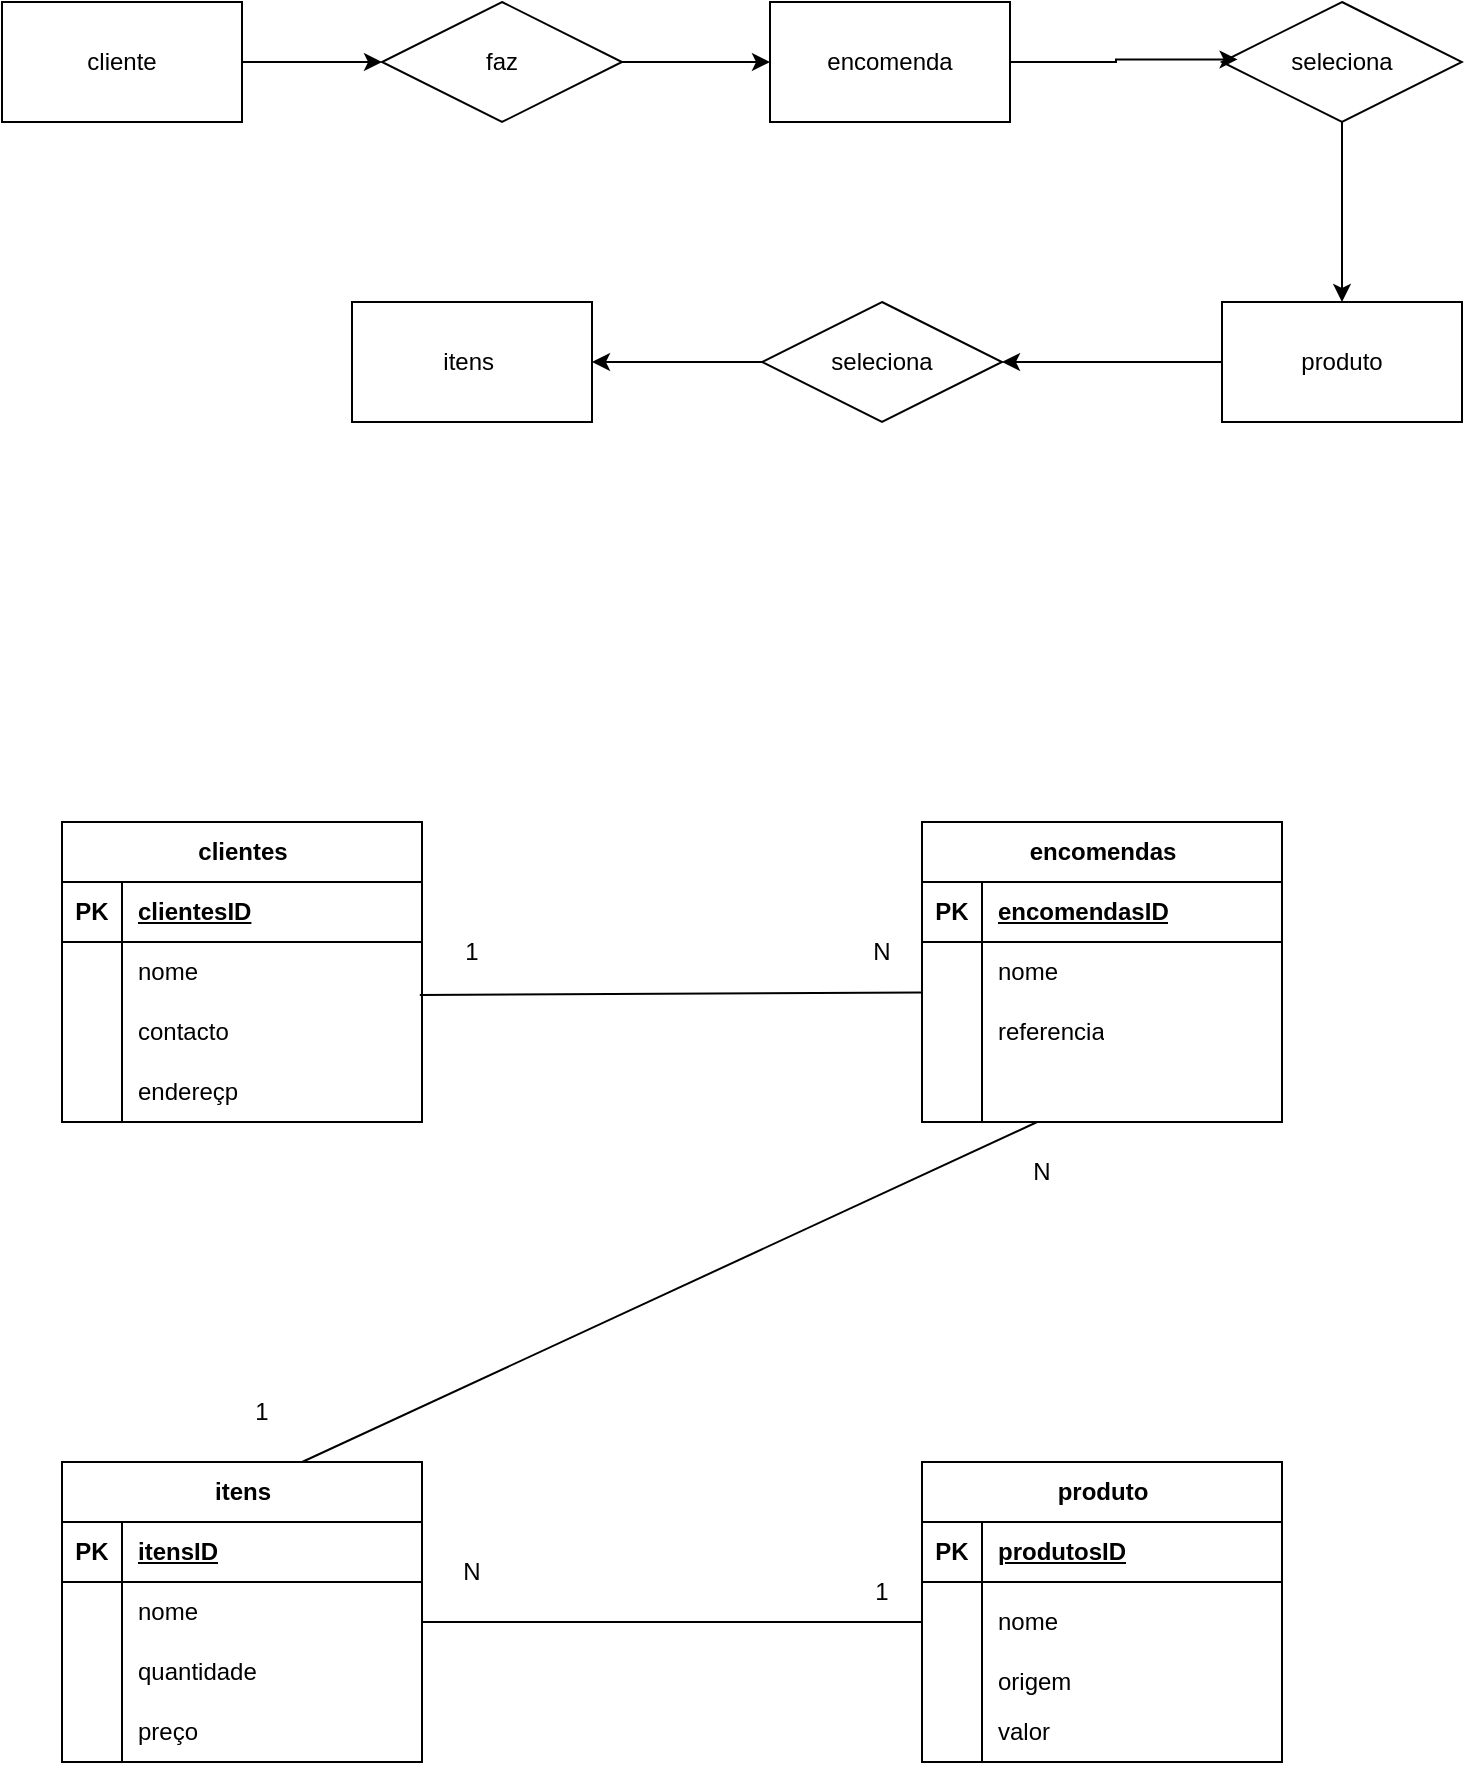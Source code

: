 <mxfile version="24.7.13">
  <diagram name="Página-1" id="72lnVuR399hwv_vCFaGA">
    <mxGraphModel dx="1079" dy="2152" grid="1" gridSize="10" guides="1" tooltips="1" connect="1" arrows="1" fold="1" page="1" pageScale="1" pageWidth="827" pageHeight="1169" math="0" shadow="0">
      <root>
        <mxCell id="0" />
        <mxCell id="1" parent="0" />
        <mxCell id="WwslhP4JPbJX4HUl5xSt-1" value="clientes" style="shape=table;startSize=30;container=1;collapsible=1;childLayout=tableLayout;fixedRows=1;rowLines=0;fontStyle=1;align=center;resizeLast=1;html=1;" vertex="1" parent="1">
          <mxGeometry x="60" y="20" width="180" height="150" as="geometry" />
        </mxCell>
        <mxCell id="WwslhP4JPbJX4HUl5xSt-2" value="" style="shape=tableRow;horizontal=0;startSize=0;swimlaneHead=0;swimlaneBody=0;fillColor=none;collapsible=0;dropTarget=0;points=[[0,0.5],[1,0.5]];portConstraint=eastwest;top=0;left=0;right=0;bottom=1;" vertex="1" parent="WwslhP4JPbJX4HUl5xSt-1">
          <mxGeometry y="30" width="180" height="30" as="geometry" />
        </mxCell>
        <mxCell id="WwslhP4JPbJX4HUl5xSt-3" value="PK" style="shape=partialRectangle;connectable=0;fillColor=none;top=0;left=0;bottom=0;right=0;fontStyle=1;overflow=hidden;whiteSpace=wrap;html=1;" vertex="1" parent="WwslhP4JPbJX4HUl5xSt-2">
          <mxGeometry width="30" height="30" as="geometry">
            <mxRectangle width="30" height="30" as="alternateBounds" />
          </mxGeometry>
        </mxCell>
        <mxCell id="WwslhP4JPbJX4HUl5xSt-4" value="clientesID" style="shape=partialRectangle;connectable=0;fillColor=none;top=0;left=0;bottom=0;right=0;align=left;spacingLeft=6;fontStyle=5;overflow=hidden;whiteSpace=wrap;html=1;" vertex="1" parent="WwslhP4JPbJX4HUl5xSt-2">
          <mxGeometry x="30" width="150" height="30" as="geometry">
            <mxRectangle width="150" height="30" as="alternateBounds" />
          </mxGeometry>
        </mxCell>
        <mxCell id="WwslhP4JPbJX4HUl5xSt-5" value="" style="shape=tableRow;horizontal=0;startSize=0;swimlaneHead=0;swimlaneBody=0;fillColor=none;collapsible=0;dropTarget=0;points=[[0,0.5],[1,0.5]];portConstraint=eastwest;top=0;left=0;right=0;bottom=0;" vertex="1" parent="WwslhP4JPbJX4HUl5xSt-1">
          <mxGeometry y="60" width="180" height="30" as="geometry" />
        </mxCell>
        <mxCell id="WwslhP4JPbJX4HUl5xSt-6" value="" style="shape=partialRectangle;connectable=0;fillColor=none;top=0;left=0;bottom=0;right=0;editable=1;overflow=hidden;whiteSpace=wrap;html=1;" vertex="1" parent="WwslhP4JPbJX4HUl5xSt-5">
          <mxGeometry width="30" height="30" as="geometry">
            <mxRectangle width="30" height="30" as="alternateBounds" />
          </mxGeometry>
        </mxCell>
        <mxCell id="WwslhP4JPbJX4HUl5xSt-7" value="nome" style="shape=partialRectangle;connectable=0;fillColor=none;top=0;left=0;bottom=0;right=0;align=left;spacingLeft=6;overflow=hidden;whiteSpace=wrap;html=1;" vertex="1" parent="WwslhP4JPbJX4HUl5xSt-5">
          <mxGeometry x="30" width="150" height="30" as="geometry">
            <mxRectangle width="150" height="30" as="alternateBounds" />
          </mxGeometry>
        </mxCell>
        <mxCell id="WwslhP4JPbJX4HUl5xSt-8" value="" style="shape=tableRow;horizontal=0;startSize=0;swimlaneHead=0;swimlaneBody=0;fillColor=none;collapsible=0;dropTarget=0;points=[[0,0.5],[1,0.5]];portConstraint=eastwest;top=0;left=0;right=0;bottom=0;" vertex="1" parent="WwslhP4JPbJX4HUl5xSt-1">
          <mxGeometry y="90" width="180" height="30" as="geometry" />
        </mxCell>
        <mxCell id="WwslhP4JPbJX4HUl5xSt-9" value="" style="shape=partialRectangle;connectable=0;fillColor=none;top=0;left=0;bottom=0;right=0;editable=1;overflow=hidden;whiteSpace=wrap;html=1;" vertex="1" parent="WwslhP4JPbJX4HUl5xSt-8">
          <mxGeometry width="30" height="30" as="geometry">
            <mxRectangle width="30" height="30" as="alternateBounds" />
          </mxGeometry>
        </mxCell>
        <mxCell id="WwslhP4JPbJX4HUl5xSt-10" value="contacto" style="shape=partialRectangle;connectable=0;fillColor=none;top=0;left=0;bottom=0;right=0;align=left;spacingLeft=6;overflow=hidden;whiteSpace=wrap;html=1;" vertex="1" parent="WwslhP4JPbJX4HUl5xSt-8">
          <mxGeometry x="30" width="150" height="30" as="geometry">
            <mxRectangle width="150" height="30" as="alternateBounds" />
          </mxGeometry>
        </mxCell>
        <mxCell id="WwslhP4JPbJX4HUl5xSt-11" value="" style="shape=tableRow;horizontal=0;startSize=0;swimlaneHead=0;swimlaneBody=0;fillColor=none;collapsible=0;dropTarget=0;points=[[0,0.5],[1,0.5]];portConstraint=eastwest;top=0;left=0;right=0;bottom=0;" vertex="1" parent="WwslhP4JPbJX4HUl5xSt-1">
          <mxGeometry y="120" width="180" height="30" as="geometry" />
        </mxCell>
        <mxCell id="WwslhP4JPbJX4HUl5xSt-12" value="" style="shape=partialRectangle;connectable=0;fillColor=none;top=0;left=0;bottom=0;right=0;editable=1;overflow=hidden;whiteSpace=wrap;html=1;" vertex="1" parent="WwslhP4JPbJX4HUl5xSt-11">
          <mxGeometry width="30" height="30" as="geometry">
            <mxRectangle width="30" height="30" as="alternateBounds" />
          </mxGeometry>
        </mxCell>
        <mxCell id="WwslhP4JPbJX4HUl5xSt-13" value="endereçp" style="shape=partialRectangle;connectable=0;fillColor=none;top=0;left=0;bottom=0;right=0;align=left;spacingLeft=6;overflow=hidden;whiteSpace=wrap;html=1;" vertex="1" parent="WwslhP4JPbJX4HUl5xSt-11">
          <mxGeometry x="30" width="150" height="30" as="geometry">
            <mxRectangle width="150" height="30" as="alternateBounds" />
          </mxGeometry>
        </mxCell>
        <mxCell id="WwslhP4JPbJX4HUl5xSt-14" value="encomendas" style="shape=table;startSize=30;container=1;collapsible=1;childLayout=tableLayout;fixedRows=1;rowLines=0;fontStyle=1;align=center;resizeLast=1;html=1;" vertex="1" parent="1">
          <mxGeometry x="490" y="20" width="180" height="150" as="geometry" />
        </mxCell>
        <mxCell id="WwslhP4JPbJX4HUl5xSt-15" value="" style="shape=tableRow;horizontal=0;startSize=0;swimlaneHead=0;swimlaneBody=0;fillColor=none;collapsible=0;dropTarget=0;points=[[0,0.5],[1,0.5]];portConstraint=eastwest;top=0;left=0;right=0;bottom=1;" vertex="1" parent="WwslhP4JPbJX4HUl5xSt-14">
          <mxGeometry y="30" width="180" height="30" as="geometry" />
        </mxCell>
        <mxCell id="WwslhP4JPbJX4HUl5xSt-16" value="PK" style="shape=partialRectangle;connectable=0;fillColor=none;top=0;left=0;bottom=0;right=0;fontStyle=1;overflow=hidden;whiteSpace=wrap;html=1;" vertex="1" parent="WwslhP4JPbJX4HUl5xSt-15">
          <mxGeometry width="30" height="30" as="geometry">
            <mxRectangle width="30" height="30" as="alternateBounds" />
          </mxGeometry>
        </mxCell>
        <mxCell id="WwslhP4JPbJX4HUl5xSt-17" value="encomendasID" style="shape=partialRectangle;connectable=0;fillColor=none;top=0;left=0;bottom=0;right=0;align=left;spacingLeft=6;fontStyle=5;overflow=hidden;whiteSpace=wrap;html=1;" vertex="1" parent="WwslhP4JPbJX4HUl5xSt-15">
          <mxGeometry x="30" width="150" height="30" as="geometry">
            <mxRectangle width="150" height="30" as="alternateBounds" />
          </mxGeometry>
        </mxCell>
        <mxCell id="WwslhP4JPbJX4HUl5xSt-18" value="" style="shape=tableRow;horizontal=0;startSize=0;swimlaneHead=0;swimlaneBody=0;fillColor=none;collapsible=0;dropTarget=0;points=[[0,0.5],[1,0.5]];portConstraint=eastwest;top=0;left=0;right=0;bottom=0;" vertex="1" parent="WwslhP4JPbJX4HUl5xSt-14">
          <mxGeometry y="60" width="180" height="30" as="geometry" />
        </mxCell>
        <mxCell id="WwslhP4JPbJX4HUl5xSt-19" value="" style="shape=partialRectangle;connectable=0;fillColor=none;top=0;left=0;bottom=0;right=0;editable=1;overflow=hidden;whiteSpace=wrap;html=1;" vertex="1" parent="WwslhP4JPbJX4HUl5xSt-18">
          <mxGeometry width="30" height="30" as="geometry">
            <mxRectangle width="30" height="30" as="alternateBounds" />
          </mxGeometry>
        </mxCell>
        <mxCell id="WwslhP4JPbJX4HUl5xSt-20" value="nome" style="shape=partialRectangle;connectable=0;fillColor=none;top=0;left=0;bottom=0;right=0;align=left;spacingLeft=6;overflow=hidden;whiteSpace=wrap;html=1;" vertex="1" parent="WwslhP4JPbJX4HUl5xSt-18">
          <mxGeometry x="30" width="150" height="30" as="geometry">
            <mxRectangle width="150" height="30" as="alternateBounds" />
          </mxGeometry>
        </mxCell>
        <mxCell id="WwslhP4JPbJX4HUl5xSt-21" value="" style="shape=tableRow;horizontal=0;startSize=0;swimlaneHead=0;swimlaneBody=0;fillColor=none;collapsible=0;dropTarget=0;points=[[0,0.5],[1,0.5]];portConstraint=eastwest;top=0;left=0;right=0;bottom=0;" vertex="1" parent="WwslhP4JPbJX4HUl5xSt-14">
          <mxGeometry y="90" width="180" height="30" as="geometry" />
        </mxCell>
        <mxCell id="WwslhP4JPbJX4HUl5xSt-22" value="" style="shape=partialRectangle;connectable=0;fillColor=none;top=0;left=0;bottom=0;right=0;editable=1;overflow=hidden;whiteSpace=wrap;html=1;" vertex="1" parent="WwslhP4JPbJX4HUl5xSt-21">
          <mxGeometry width="30" height="30" as="geometry">
            <mxRectangle width="30" height="30" as="alternateBounds" />
          </mxGeometry>
        </mxCell>
        <mxCell id="WwslhP4JPbJX4HUl5xSt-23" value="referencia" style="shape=partialRectangle;connectable=0;fillColor=none;top=0;left=0;bottom=0;right=0;align=left;spacingLeft=6;overflow=hidden;whiteSpace=wrap;html=1;" vertex="1" parent="WwslhP4JPbJX4HUl5xSt-21">
          <mxGeometry x="30" width="150" height="30" as="geometry">
            <mxRectangle width="150" height="30" as="alternateBounds" />
          </mxGeometry>
        </mxCell>
        <mxCell id="WwslhP4JPbJX4HUl5xSt-24" value="" style="shape=tableRow;horizontal=0;startSize=0;swimlaneHead=0;swimlaneBody=0;fillColor=none;collapsible=0;dropTarget=0;points=[[0,0.5],[1,0.5]];portConstraint=eastwest;top=0;left=0;right=0;bottom=0;" vertex="1" parent="WwslhP4JPbJX4HUl5xSt-14">
          <mxGeometry y="120" width="180" height="30" as="geometry" />
        </mxCell>
        <mxCell id="WwslhP4JPbJX4HUl5xSt-25" value="" style="shape=partialRectangle;connectable=0;fillColor=none;top=0;left=0;bottom=0;right=0;editable=1;overflow=hidden;whiteSpace=wrap;html=1;" vertex="1" parent="WwslhP4JPbJX4HUl5xSt-24">
          <mxGeometry width="30" height="30" as="geometry">
            <mxRectangle width="30" height="30" as="alternateBounds" />
          </mxGeometry>
        </mxCell>
        <mxCell id="WwslhP4JPbJX4HUl5xSt-26" value="" style="shape=partialRectangle;connectable=0;fillColor=none;top=0;left=0;bottom=0;right=0;align=left;spacingLeft=6;overflow=hidden;whiteSpace=wrap;html=1;" vertex="1" parent="WwslhP4JPbJX4HUl5xSt-24">
          <mxGeometry x="30" width="150" height="30" as="geometry">
            <mxRectangle width="150" height="30" as="alternateBounds" />
          </mxGeometry>
        </mxCell>
        <mxCell id="WwslhP4JPbJX4HUl5xSt-40" value="produto" style="shape=table;startSize=30;container=1;collapsible=1;childLayout=tableLayout;fixedRows=1;rowLines=0;fontStyle=1;align=center;resizeLast=1;html=1;" vertex="1" parent="1">
          <mxGeometry x="490" y="340" width="180" height="150" as="geometry" />
        </mxCell>
        <mxCell id="WwslhP4JPbJX4HUl5xSt-41" value="" style="shape=tableRow;horizontal=0;startSize=0;swimlaneHead=0;swimlaneBody=0;fillColor=none;collapsible=0;dropTarget=0;points=[[0,0.5],[1,0.5]];portConstraint=eastwest;top=0;left=0;right=0;bottom=1;" vertex="1" parent="WwslhP4JPbJX4HUl5xSt-40">
          <mxGeometry y="30" width="180" height="30" as="geometry" />
        </mxCell>
        <mxCell id="WwslhP4JPbJX4HUl5xSt-42" value="PK" style="shape=partialRectangle;connectable=0;fillColor=none;top=0;left=0;bottom=0;right=0;fontStyle=1;overflow=hidden;whiteSpace=wrap;html=1;" vertex="1" parent="WwslhP4JPbJX4HUl5xSt-41">
          <mxGeometry width="30" height="30" as="geometry">
            <mxRectangle width="30" height="30" as="alternateBounds" />
          </mxGeometry>
        </mxCell>
        <mxCell id="WwslhP4JPbJX4HUl5xSt-43" value="produtosID" style="shape=partialRectangle;connectable=0;fillColor=none;top=0;left=0;bottom=0;right=0;align=left;spacingLeft=6;fontStyle=5;overflow=hidden;whiteSpace=wrap;html=1;" vertex="1" parent="WwslhP4JPbJX4HUl5xSt-41">
          <mxGeometry x="30" width="150" height="30" as="geometry">
            <mxRectangle width="150" height="30" as="alternateBounds" />
          </mxGeometry>
        </mxCell>
        <mxCell id="WwslhP4JPbJX4HUl5xSt-44" value="" style="shape=tableRow;horizontal=0;startSize=0;swimlaneHead=0;swimlaneBody=0;fillColor=none;collapsible=0;dropTarget=0;points=[[0,0.5],[1,0.5]];portConstraint=eastwest;top=0;left=0;right=0;bottom=0;" vertex="1" parent="WwslhP4JPbJX4HUl5xSt-40">
          <mxGeometry y="60" width="180" height="40" as="geometry" />
        </mxCell>
        <mxCell id="WwslhP4JPbJX4HUl5xSt-45" value="" style="shape=partialRectangle;connectable=0;fillColor=none;top=0;left=0;bottom=0;right=0;editable=1;overflow=hidden;whiteSpace=wrap;html=1;" vertex="1" parent="WwslhP4JPbJX4HUl5xSt-44">
          <mxGeometry width="30" height="40" as="geometry">
            <mxRectangle width="30" height="40" as="alternateBounds" />
          </mxGeometry>
        </mxCell>
        <mxCell id="WwslhP4JPbJX4HUl5xSt-46" value="nome" style="shape=partialRectangle;connectable=0;fillColor=none;top=0;left=0;bottom=0;right=0;align=left;spacingLeft=6;overflow=hidden;whiteSpace=wrap;html=1;" vertex="1" parent="WwslhP4JPbJX4HUl5xSt-44">
          <mxGeometry x="30" width="150" height="40" as="geometry">
            <mxRectangle width="150" height="40" as="alternateBounds" />
          </mxGeometry>
        </mxCell>
        <mxCell id="WwslhP4JPbJX4HUl5xSt-47" value="" style="shape=tableRow;horizontal=0;startSize=0;swimlaneHead=0;swimlaneBody=0;fillColor=none;collapsible=0;dropTarget=0;points=[[0,0.5],[1,0.5]];portConstraint=eastwest;top=0;left=0;right=0;bottom=0;" vertex="1" parent="WwslhP4JPbJX4HUl5xSt-40">
          <mxGeometry y="100" width="180" height="20" as="geometry" />
        </mxCell>
        <mxCell id="WwslhP4JPbJX4HUl5xSt-48" value="" style="shape=partialRectangle;connectable=0;fillColor=none;top=0;left=0;bottom=0;right=0;editable=1;overflow=hidden;whiteSpace=wrap;html=1;" vertex="1" parent="WwslhP4JPbJX4HUl5xSt-47">
          <mxGeometry width="30" height="20" as="geometry">
            <mxRectangle width="30" height="20" as="alternateBounds" />
          </mxGeometry>
        </mxCell>
        <mxCell id="WwslhP4JPbJX4HUl5xSt-49" value="origem" style="shape=partialRectangle;connectable=0;fillColor=none;top=0;left=0;bottom=0;right=0;align=left;spacingLeft=6;overflow=hidden;whiteSpace=wrap;html=1;" vertex="1" parent="WwslhP4JPbJX4HUl5xSt-47">
          <mxGeometry x="30" width="150" height="20" as="geometry">
            <mxRectangle width="150" height="20" as="alternateBounds" />
          </mxGeometry>
        </mxCell>
        <mxCell id="WwslhP4JPbJX4HUl5xSt-50" value="" style="shape=tableRow;horizontal=0;startSize=0;swimlaneHead=0;swimlaneBody=0;fillColor=none;collapsible=0;dropTarget=0;points=[[0,0.5],[1,0.5]];portConstraint=eastwest;top=0;left=0;right=0;bottom=0;" vertex="1" parent="WwslhP4JPbJX4HUl5xSt-40">
          <mxGeometry y="120" width="180" height="30" as="geometry" />
        </mxCell>
        <mxCell id="WwslhP4JPbJX4HUl5xSt-51" value="" style="shape=partialRectangle;connectable=0;fillColor=none;top=0;left=0;bottom=0;right=0;editable=1;overflow=hidden;whiteSpace=wrap;html=1;" vertex="1" parent="WwslhP4JPbJX4HUl5xSt-50">
          <mxGeometry width="30" height="30" as="geometry">
            <mxRectangle width="30" height="30" as="alternateBounds" />
          </mxGeometry>
        </mxCell>
        <mxCell id="WwslhP4JPbJX4HUl5xSt-52" value="valor" style="shape=partialRectangle;connectable=0;fillColor=none;top=0;left=0;bottom=0;right=0;align=left;spacingLeft=6;overflow=hidden;whiteSpace=wrap;html=1;" vertex="1" parent="WwslhP4JPbJX4HUl5xSt-50">
          <mxGeometry x="30" width="150" height="30" as="geometry">
            <mxRectangle width="150" height="30" as="alternateBounds" />
          </mxGeometry>
        </mxCell>
        <mxCell id="WwslhP4JPbJX4HUl5xSt-53" value="itens" style="shape=table;startSize=30;container=1;collapsible=1;childLayout=tableLayout;fixedRows=1;rowLines=0;fontStyle=1;align=center;resizeLast=1;html=1;" vertex="1" parent="1">
          <mxGeometry x="60" y="340" width="180" height="150" as="geometry">
            <mxRectangle x="400" y="320" width="100" height="30" as="alternateBounds" />
          </mxGeometry>
        </mxCell>
        <mxCell id="WwslhP4JPbJX4HUl5xSt-54" value="" style="shape=tableRow;horizontal=0;startSize=0;swimlaneHead=0;swimlaneBody=0;fillColor=none;collapsible=0;dropTarget=0;points=[[0,0.5],[1,0.5]];portConstraint=eastwest;top=0;left=0;right=0;bottom=1;" vertex="1" parent="WwslhP4JPbJX4HUl5xSt-53">
          <mxGeometry y="30" width="180" height="30" as="geometry" />
        </mxCell>
        <mxCell id="WwslhP4JPbJX4HUl5xSt-55" value="PK" style="shape=partialRectangle;connectable=0;fillColor=none;top=0;left=0;bottom=0;right=0;fontStyle=1;overflow=hidden;whiteSpace=wrap;html=1;" vertex="1" parent="WwslhP4JPbJX4HUl5xSt-54">
          <mxGeometry width="30" height="30" as="geometry">
            <mxRectangle width="30" height="30" as="alternateBounds" />
          </mxGeometry>
        </mxCell>
        <mxCell id="WwslhP4JPbJX4HUl5xSt-56" value="itensID" style="shape=partialRectangle;connectable=0;fillColor=none;top=0;left=0;bottom=0;right=0;align=left;spacingLeft=6;fontStyle=5;overflow=hidden;whiteSpace=wrap;html=1;" vertex="1" parent="WwslhP4JPbJX4HUl5xSt-54">
          <mxGeometry x="30" width="150" height="30" as="geometry">
            <mxRectangle width="150" height="30" as="alternateBounds" />
          </mxGeometry>
        </mxCell>
        <mxCell id="WwslhP4JPbJX4HUl5xSt-57" value="" style="shape=tableRow;horizontal=0;startSize=0;swimlaneHead=0;swimlaneBody=0;fillColor=none;collapsible=0;dropTarget=0;points=[[0,0.5],[1,0.5]];portConstraint=eastwest;top=0;left=0;right=0;bottom=0;" vertex="1" parent="WwslhP4JPbJX4HUl5xSt-53">
          <mxGeometry y="60" width="180" height="30" as="geometry" />
        </mxCell>
        <mxCell id="WwslhP4JPbJX4HUl5xSt-58" value="" style="shape=partialRectangle;connectable=0;fillColor=none;top=0;left=0;bottom=0;right=0;editable=1;overflow=hidden;whiteSpace=wrap;html=1;" vertex="1" parent="WwslhP4JPbJX4HUl5xSt-57">
          <mxGeometry width="30" height="30" as="geometry">
            <mxRectangle width="30" height="30" as="alternateBounds" />
          </mxGeometry>
        </mxCell>
        <mxCell id="WwslhP4JPbJX4HUl5xSt-59" value="nome" style="shape=partialRectangle;connectable=0;fillColor=none;top=0;left=0;bottom=0;right=0;align=left;spacingLeft=6;overflow=hidden;whiteSpace=wrap;html=1;" vertex="1" parent="WwslhP4JPbJX4HUl5xSt-57">
          <mxGeometry x="30" width="150" height="30" as="geometry">
            <mxRectangle width="150" height="30" as="alternateBounds" />
          </mxGeometry>
        </mxCell>
        <mxCell id="WwslhP4JPbJX4HUl5xSt-60" value="" style="shape=tableRow;horizontal=0;startSize=0;swimlaneHead=0;swimlaneBody=0;fillColor=none;collapsible=0;dropTarget=0;points=[[0,0.5],[1,0.5]];portConstraint=eastwest;top=0;left=0;right=0;bottom=0;" vertex="1" parent="WwslhP4JPbJX4HUl5xSt-53">
          <mxGeometry y="90" width="180" height="30" as="geometry" />
        </mxCell>
        <mxCell id="WwslhP4JPbJX4HUl5xSt-61" value="" style="shape=partialRectangle;connectable=0;fillColor=none;top=0;left=0;bottom=0;right=0;editable=1;overflow=hidden;whiteSpace=wrap;html=1;" vertex="1" parent="WwslhP4JPbJX4HUl5xSt-60">
          <mxGeometry width="30" height="30" as="geometry">
            <mxRectangle width="30" height="30" as="alternateBounds" />
          </mxGeometry>
        </mxCell>
        <mxCell id="WwslhP4JPbJX4HUl5xSt-62" value="quantidade" style="shape=partialRectangle;connectable=0;fillColor=none;top=0;left=0;bottom=0;right=0;align=left;spacingLeft=6;overflow=hidden;whiteSpace=wrap;html=1;" vertex="1" parent="WwslhP4JPbJX4HUl5xSt-60">
          <mxGeometry x="30" width="150" height="30" as="geometry">
            <mxRectangle width="150" height="30" as="alternateBounds" />
          </mxGeometry>
        </mxCell>
        <mxCell id="WwslhP4JPbJX4HUl5xSt-63" value="" style="shape=tableRow;horizontal=0;startSize=0;swimlaneHead=0;swimlaneBody=0;fillColor=none;collapsible=0;dropTarget=0;points=[[0,0.5],[1,0.5]];portConstraint=eastwest;top=0;left=0;right=0;bottom=0;" vertex="1" parent="WwslhP4JPbJX4HUl5xSt-53">
          <mxGeometry y="120" width="180" height="30" as="geometry" />
        </mxCell>
        <mxCell id="WwslhP4JPbJX4HUl5xSt-64" value="" style="shape=partialRectangle;connectable=0;fillColor=none;top=0;left=0;bottom=0;right=0;editable=1;overflow=hidden;whiteSpace=wrap;html=1;" vertex="1" parent="WwslhP4JPbJX4HUl5xSt-63">
          <mxGeometry width="30" height="30" as="geometry">
            <mxRectangle width="30" height="30" as="alternateBounds" />
          </mxGeometry>
        </mxCell>
        <mxCell id="WwslhP4JPbJX4HUl5xSt-65" value="preço" style="shape=partialRectangle;connectable=0;fillColor=none;top=0;left=0;bottom=0;right=0;align=left;spacingLeft=6;overflow=hidden;whiteSpace=wrap;html=1;" vertex="1" parent="WwslhP4JPbJX4HUl5xSt-63">
          <mxGeometry x="30" width="150" height="30" as="geometry">
            <mxRectangle width="150" height="30" as="alternateBounds" />
          </mxGeometry>
        </mxCell>
        <mxCell id="WwslhP4JPbJX4HUl5xSt-67" value="" style="endArrow=none;html=1;rounded=0;exitX=0.994;exitY=-0.116;exitDx=0;exitDy=0;exitPerimeter=0;entryX=0.001;entryY=0.842;entryDx=0;entryDy=0;entryPerimeter=0;" edge="1" parent="1" source="WwslhP4JPbJX4HUl5xSt-8" target="WwslhP4JPbJX4HUl5xSt-18">
          <mxGeometry relative="1" as="geometry">
            <mxPoint x="280" y="100" as="sourcePoint" />
            <mxPoint x="440" y="100" as="targetPoint" />
          </mxGeometry>
        </mxCell>
        <mxCell id="WwslhP4JPbJX4HUl5xSt-68" value="1" style="text;html=1;align=center;verticalAlign=middle;whiteSpace=wrap;rounded=0;" vertex="1" parent="1">
          <mxGeometry x="230" y="70" width="70" height="30" as="geometry" />
        </mxCell>
        <mxCell id="WwslhP4JPbJX4HUl5xSt-69" value="N" style="text;html=1;align=center;verticalAlign=middle;whiteSpace=wrap;rounded=0;" vertex="1" parent="1">
          <mxGeometry x="440" y="70" width="60" height="30" as="geometry" />
        </mxCell>
        <mxCell id="WwslhP4JPbJX4HUl5xSt-75" value="" style="endArrow=none;html=1;rounded=0;entryX=0;entryY=0.5;entryDx=0;entryDy=0;" edge="1" parent="1" target="WwslhP4JPbJX4HUl5xSt-44">
          <mxGeometry relative="1" as="geometry">
            <mxPoint x="240" y="420" as="sourcePoint" />
            <mxPoint x="460" y="420" as="targetPoint" />
          </mxGeometry>
        </mxCell>
        <mxCell id="WwslhP4JPbJX4HUl5xSt-76" value="N" style="text;html=1;align=center;verticalAlign=middle;whiteSpace=wrap;rounded=0;" vertex="1" parent="1">
          <mxGeometry x="235" y="380" width="60" height="30" as="geometry" />
        </mxCell>
        <mxCell id="WwslhP4JPbJX4HUl5xSt-77" value="1" style="text;html=1;align=center;verticalAlign=middle;whiteSpace=wrap;rounded=0;" vertex="1" parent="1">
          <mxGeometry x="440" y="390" width="60" height="30" as="geometry" />
        </mxCell>
        <mxCell id="WwslhP4JPbJX4HUl5xSt-85" style="edgeStyle=orthogonalEdgeStyle;rounded=0;orthogonalLoop=1;jettySize=auto;html=1;exitX=1;exitY=0.5;exitDx=0;exitDy=0;" edge="1" parent="1" source="WwslhP4JPbJX4HUl5xSt-78" target="WwslhP4JPbJX4HUl5xSt-79">
          <mxGeometry relative="1" as="geometry" />
        </mxCell>
        <mxCell id="WwslhP4JPbJX4HUl5xSt-78" value="cliente" style="rounded=0;whiteSpace=wrap;html=1;" vertex="1" parent="1">
          <mxGeometry x="30" y="-390" width="120" height="60" as="geometry" />
        </mxCell>
        <mxCell id="WwslhP4JPbJX4HUl5xSt-86" style="edgeStyle=orthogonalEdgeStyle;rounded=0;orthogonalLoop=1;jettySize=auto;html=1;exitX=1;exitY=0.5;exitDx=0;exitDy=0;" edge="1" parent="1" source="WwslhP4JPbJX4HUl5xSt-79" target="WwslhP4JPbJX4HUl5xSt-81">
          <mxGeometry relative="1" as="geometry" />
        </mxCell>
        <mxCell id="WwslhP4JPbJX4HUl5xSt-79" value="faz" style="shape=rhombus;perimeter=rhombusPerimeter;whiteSpace=wrap;html=1;align=center;" vertex="1" parent="1">
          <mxGeometry x="220" y="-390" width="120" height="60" as="geometry" />
        </mxCell>
        <mxCell id="WwslhP4JPbJX4HUl5xSt-81" value="encomenda" style="rounded=0;whiteSpace=wrap;html=1;" vertex="1" parent="1">
          <mxGeometry x="414" y="-390" width="120" height="60" as="geometry" />
        </mxCell>
        <mxCell id="WwslhP4JPbJX4HUl5xSt-88" style="edgeStyle=orthogonalEdgeStyle;rounded=0;orthogonalLoop=1;jettySize=auto;html=1;exitX=0.5;exitY=1;exitDx=0;exitDy=0;" edge="1" parent="1" source="WwslhP4JPbJX4HUl5xSt-82" target="WwslhP4JPbJX4HUl5xSt-83">
          <mxGeometry relative="1" as="geometry" />
        </mxCell>
        <mxCell id="WwslhP4JPbJX4HUl5xSt-82" value="seleciona" style="shape=rhombus;perimeter=rhombusPerimeter;whiteSpace=wrap;html=1;align=center;" vertex="1" parent="1">
          <mxGeometry x="640" y="-390" width="120" height="60" as="geometry" />
        </mxCell>
        <mxCell id="WwslhP4JPbJX4HUl5xSt-89" style="edgeStyle=orthogonalEdgeStyle;rounded=0;orthogonalLoop=1;jettySize=auto;html=1;exitX=0;exitY=0.5;exitDx=0;exitDy=0;" edge="1" parent="1" source="WwslhP4JPbJX4HUl5xSt-83" target="WwslhP4JPbJX4HUl5xSt-84">
          <mxGeometry relative="1" as="geometry" />
        </mxCell>
        <mxCell id="WwslhP4JPbJX4HUl5xSt-83" value="produto" style="rounded=0;whiteSpace=wrap;html=1;" vertex="1" parent="1">
          <mxGeometry x="640" y="-240" width="120" height="60" as="geometry" />
        </mxCell>
        <mxCell id="WwslhP4JPbJX4HUl5xSt-91" style="edgeStyle=orthogonalEdgeStyle;rounded=0;orthogonalLoop=1;jettySize=auto;html=1;exitX=0;exitY=0.5;exitDx=0;exitDy=0;entryX=1;entryY=0.5;entryDx=0;entryDy=0;" edge="1" parent="1" source="WwslhP4JPbJX4HUl5xSt-84" target="WwslhP4JPbJX4HUl5xSt-90">
          <mxGeometry relative="1" as="geometry" />
        </mxCell>
        <mxCell id="WwslhP4JPbJX4HUl5xSt-84" value="seleciona" style="shape=rhombus;perimeter=rhombusPerimeter;whiteSpace=wrap;html=1;align=center;" vertex="1" parent="1">
          <mxGeometry x="410" y="-240" width="120" height="60" as="geometry" />
        </mxCell>
        <mxCell id="WwslhP4JPbJX4HUl5xSt-87" style="edgeStyle=orthogonalEdgeStyle;rounded=0;orthogonalLoop=1;jettySize=auto;html=1;exitX=1;exitY=0.5;exitDx=0;exitDy=0;entryX=0.065;entryY=0.479;entryDx=0;entryDy=0;entryPerimeter=0;" edge="1" parent="1" source="WwslhP4JPbJX4HUl5xSt-81" target="WwslhP4JPbJX4HUl5xSt-82">
          <mxGeometry relative="1" as="geometry" />
        </mxCell>
        <mxCell id="WwslhP4JPbJX4HUl5xSt-90" value="itens&amp;nbsp;" style="rounded=0;whiteSpace=wrap;html=1;" vertex="1" parent="1">
          <mxGeometry x="205" y="-240" width="120" height="60" as="geometry" />
        </mxCell>
        <mxCell id="WwslhP4JPbJX4HUl5xSt-93" value="" style="endArrow=none;html=1;rounded=0;exitX=0.667;exitY=0;exitDx=0;exitDy=0;exitPerimeter=0;" edge="1" parent="1" source="WwslhP4JPbJX4HUl5xSt-53" target="WwslhP4JPbJX4HUl5xSt-24">
          <mxGeometry width="50" height="50" relative="1" as="geometry">
            <mxPoint x="530" y="260" as="sourcePoint" />
            <mxPoint x="580" y="210" as="targetPoint" />
          </mxGeometry>
        </mxCell>
        <mxCell id="WwslhP4JPbJX4HUl5xSt-94" value="1" style="text;html=1;align=center;verticalAlign=middle;whiteSpace=wrap;rounded=0;" vertex="1" parent="1">
          <mxGeometry x="130" y="300" width="60" height="30" as="geometry" />
        </mxCell>
        <mxCell id="WwslhP4JPbJX4HUl5xSt-96" value="N" style="text;html=1;align=center;verticalAlign=middle;whiteSpace=wrap;rounded=0;" vertex="1" parent="1">
          <mxGeometry x="520" y="180" width="60" height="30" as="geometry" />
        </mxCell>
      </root>
    </mxGraphModel>
  </diagram>
</mxfile>
